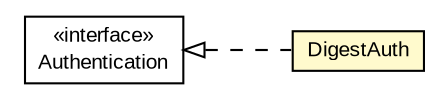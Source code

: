 #!/usr/local/bin/dot
#
# Class diagram 
# Generated by UMLGraph version R5_6-24-gf6e263 (http://www.umlgraph.org/)
#

digraph G {
	edge [fontname="arial",fontsize=10,labelfontname="arial",labelfontsize=10];
	node [fontname="arial",fontsize=10,shape=plaintext];
	nodesep=0.25;
	ranksep=0.5;
	rankdir=LR;
	// io.reinert.requestor.auth.DigestAuth
	c3321 [label=<<table title="io.reinert.requestor.auth.DigestAuth" border="0" cellborder="1" cellspacing="0" cellpadding="2" port="p" bgcolor="lemonChiffon" href="./DigestAuth.html">
		<tr><td><table border="0" cellspacing="0" cellpadding="1">
<tr><td align="center" balign="center"> DigestAuth </td></tr>
		</table></td></tr>
		</table>>, URL="./DigestAuth.html", fontname="arial", fontcolor="black", fontsize=10.0];
	// io.reinert.requestor.auth.Authentication
	c3325 [label=<<table title="io.reinert.requestor.auth.Authentication" border="0" cellborder="1" cellspacing="0" cellpadding="2" port="p" href="./Authentication.html">
		<tr><td><table border="0" cellspacing="0" cellpadding="1">
<tr><td align="center" balign="center"> &#171;interface&#187; </td></tr>
<tr><td align="center" balign="center"> Authentication </td></tr>
		</table></td></tr>
		</table>>, URL="./Authentication.html", fontname="arial", fontcolor="black", fontsize=10.0];
	//io.reinert.requestor.auth.DigestAuth implements io.reinert.requestor.auth.Authentication
	c3325:p -> c3321:p [dir=back,arrowtail=empty,style=dashed];
}

